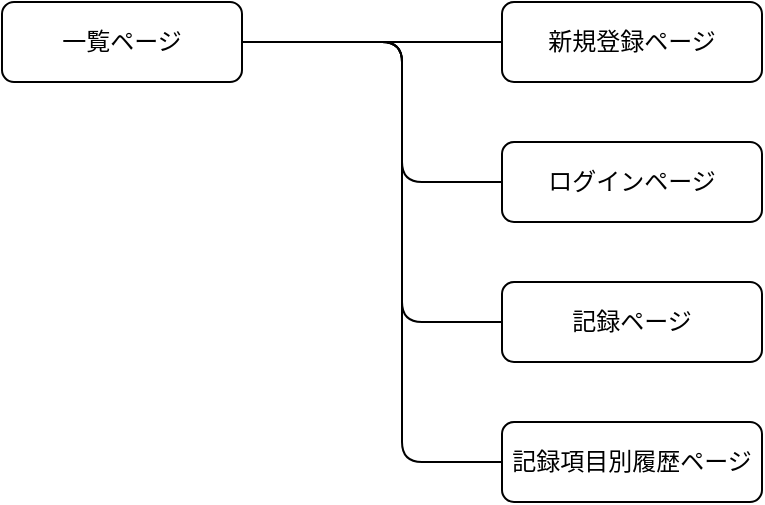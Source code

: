 <mxfile>
    <diagram id="9b8VyoVjuDKPS__VRDbv" name="ページ1">
        <mxGraphModel dx="1166" dy="784" grid="1" gridSize="10" guides="1" tooltips="1" connect="1" arrows="1" fold="1" page="1" pageScale="1" pageWidth="827" pageHeight="1169" math="0" shadow="0">
            <root>
                <mxCell id="0"/>
                <mxCell id="1" parent="0"/>
                <mxCell id="7" style="edgeStyle=none;html=1;exitX=1;exitY=0.5;exitDx=0;exitDy=0;entryX=0;entryY=0.5;entryDx=0;entryDy=0;endArrow=none;endFill=0;" edge="1" parent="1" source="2" target="3">
                    <mxGeometry relative="1" as="geometry">
                        <Array as="points">
                            <mxPoint x="180" y="110"/>
                        </Array>
                    </mxGeometry>
                </mxCell>
                <mxCell id="2" value="一覧ページ" style="rounded=1;whiteSpace=wrap;html=1;" vertex="1" parent="1">
                    <mxGeometry y="90" width="120" height="40" as="geometry"/>
                </mxCell>
                <mxCell id="3" value="新規登録ページ" style="rounded=1;whiteSpace=wrap;html=1;" vertex="1" parent="1">
                    <mxGeometry x="250" y="90" width="130" height="40" as="geometry"/>
                </mxCell>
                <mxCell id="10" style="edgeStyle=none;html=1;exitX=0;exitY=0.5;exitDx=0;exitDy=0;endArrow=none;endFill=0;" edge="1" parent="1" source="4">
                    <mxGeometry relative="1" as="geometry">
                        <mxPoint x="120" y="110" as="targetPoint"/>
                        <Array as="points">
                            <mxPoint x="200" y="180"/>
                            <mxPoint x="200" y="110"/>
                        </Array>
                    </mxGeometry>
                </mxCell>
                <mxCell id="4" value="ログインページ" style="rounded=1;whiteSpace=wrap;html=1;" vertex="1" parent="1">
                    <mxGeometry x="250" y="160" width="130" height="40" as="geometry"/>
                </mxCell>
                <mxCell id="9" style="edgeStyle=none;html=1;exitX=0;exitY=0.5;exitDx=0;exitDy=0;endArrow=none;endFill=0;" edge="1" parent="1" source="5">
                    <mxGeometry relative="1" as="geometry">
                        <mxPoint x="120" y="110" as="targetPoint"/>
                        <Array as="points">
                            <mxPoint x="200" y="250"/>
                            <mxPoint x="200" y="110"/>
                        </Array>
                    </mxGeometry>
                </mxCell>
                <mxCell id="5" value="記録ページ" style="rounded=1;whiteSpace=wrap;html=1;" vertex="1" parent="1">
                    <mxGeometry x="250" y="230" width="130" height="40" as="geometry"/>
                </mxCell>
                <mxCell id="8" style="edgeStyle=none;html=1;exitX=0;exitY=0.5;exitDx=0;exitDy=0;entryX=1;entryY=0.5;entryDx=0;entryDy=0;endArrow=none;endFill=0;" edge="1" parent="1" source="6" target="2">
                    <mxGeometry relative="1" as="geometry">
                        <Array as="points">
                            <mxPoint x="200" y="320"/>
                            <mxPoint x="200" y="110"/>
                        </Array>
                    </mxGeometry>
                </mxCell>
                <mxCell id="6" value="記録項目別履歴ページ" style="rounded=1;whiteSpace=wrap;html=1;" vertex="1" parent="1">
                    <mxGeometry x="250" y="300" width="130" height="40" as="geometry"/>
                </mxCell>
            </root>
        </mxGraphModel>
    </diagram>
</mxfile>